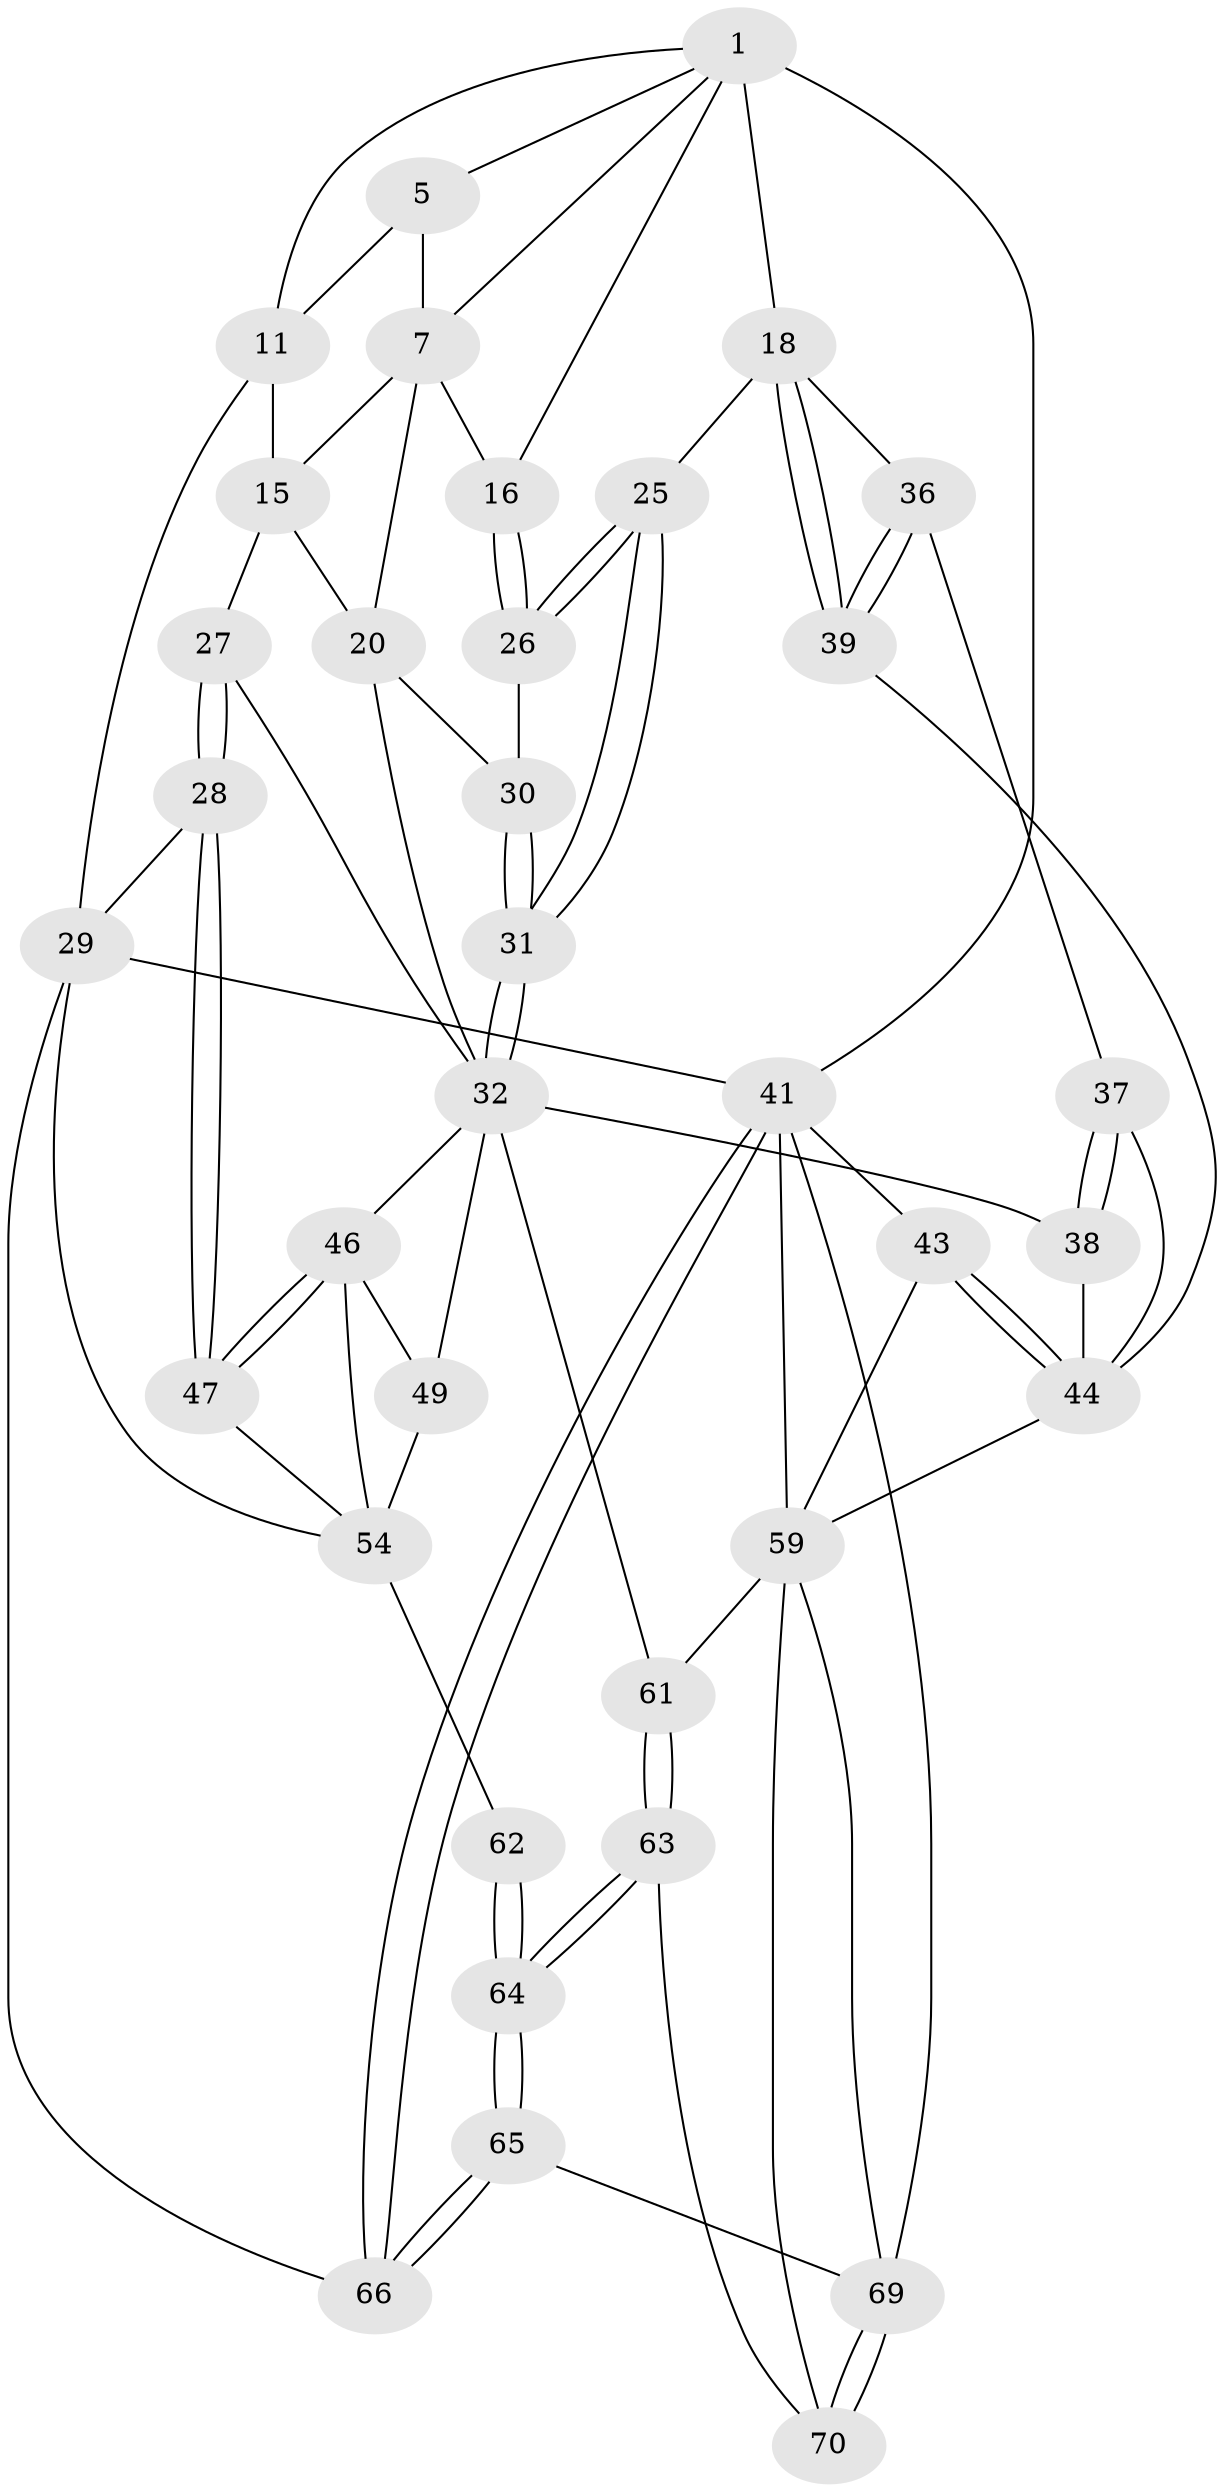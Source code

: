 // original degree distribution, {3: 0.027777777777777776, 5: 0.5277777777777778, 4: 0.2361111111111111, 6: 0.20833333333333334}
// Generated by graph-tools (version 1.1) at 2025/17/03/09/25 04:17:08]
// undirected, 36 vertices, 86 edges
graph export_dot {
graph [start="1"]
  node [color=gray90,style=filled];
  1 [pos="+0.8554208507723351+0",super="+2+6"];
  5 [pos="+0.4704301285468404+0",super="+8"];
  7 [pos="+0.5023061461127243+0.15997992719271953",super="+13"];
  11 [pos="+0.021399674067813113+0.04220367939679862",super="+12"];
  15 [pos="+0.27583550687700703+0.2514410800926835",super="+23"];
  16 [pos="+0.6973742726544921+0.29865656499160415"];
  18 [pos="+1+0.21490095815980753",super="+19"];
  20 [pos="+0.5432916274610738+0.4029241693729812",super="+21"];
  25 [pos="+0.7499453775225536+0.4282267462190437"];
  26 [pos="+0.7003872386144818+0.34477477747170276"];
  27 [pos="+0.27375804001271525+0.489159036974068"];
  28 [pos="+0+0.4686555974178147"];
  29 [pos="+0+0.46251775250835425",super="+40"];
  30 [pos="+0.5846673115947465+0.41921747606728865"];
  31 [pos="+0.603057480728228+0.5996822066976049"];
  32 [pos="+0.5830403048225101+0.6509455925843154",super="+33"];
  36 [pos="+0.8538371497922486+0.49173459406658115"];
  37 [pos="+0.863838772070083+0.5355281232637483",super="+51"];
  38 [pos="+0.6332666907379761+0.6688852418766259"];
  39 [pos="+1+0.30665597622347945"];
  41 [pos="+0+1",super="+42"];
  43 [pos="+1+1"];
  44 [pos="+1+0.860239798588615",super="+45+52"];
  46 [pos="+0.2960155887284566+0.6758977274362012",super="+50"];
  47 [pos="+0.13350939589510893+0.7258646607093632"];
  49 [pos="+0.4213984538738133+0.7440656870561778"];
  54 [pos="+0.26097179614520916+0.8054177227032929",super="+58+55"];
  59 [pos="+0.7932627305111863+0.821678783870069",super="+60+67"];
  61 [pos="+0.5139935559978865+0.8550355079300271"];
  62 [pos="+0.2723924060523589+0.9798326660441219"];
  63 [pos="+0.513675406842782+0.8701793304353299"];
  64 [pos="+0.29461772057883673+1"];
  65 [pos="+0.26483348591592315+1"];
  66 [pos="+0+1"];
  69 [pos="+0.6475061520504922+1",super="+72"];
  70 [pos="+0.6404897664882584+1"];
  1 -- 5;
  1 -- 41 [weight=2];
  1 -- 11;
  1 -- 16;
  1 -- 18 [weight=2];
  1 -- 7;
  5 -- 11;
  5 -- 7;
  7 -- 16;
  7 -- 20 [weight=2];
  7 -- 15;
  11 -- 15;
  11 -- 29;
  15 -- 27;
  15 -- 20;
  16 -- 26;
  16 -- 26;
  18 -- 39;
  18 -- 39;
  18 -- 36;
  18 -- 25;
  20 -- 30;
  20 -- 32;
  25 -- 26;
  25 -- 26;
  25 -- 31;
  25 -- 31;
  26 -- 30;
  27 -- 28;
  27 -- 28;
  27 -- 32;
  28 -- 29;
  28 -- 47;
  28 -- 47;
  29 -- 41;
  29 -- 66;
  29 -- 54;
  30 -- 31;
  30 -- 31;
  31 -- 32;
  31 -- 32;
  32 -- 38;
  32 -- 49;
  32 -- 61;
  32 -- 46;
  36 -- 37;
  36 -- 39;
  36 -- 39;
  37 -- 38;
  37 -- 38;
  37 -- 44 [weight=2];
  38 -- 44;
  39 -- 44;
  41 -- 66;
  41 -- 66;
  41 -- 43;
  41 -- 69;
  41 -- 59;
  43 -- 44;
  43 -- 44;
  43 -- 59;
  44 -- 59;
  46 -- 47;
  46 -- 47;
  46 -- 54;
  46 -- 49;
  47 -- 54;
  49 -- 54;
  54 -- 62 [weight=2];
  59 -- 61;
  59 -- 70;
  59 -- 69;
  61 -- 63;
  61 -- 63;
  62 -- 64;
  62 -- 64;
  63 -- 64;
  63 -- 64;
  63 -- 70;
  64 -- 65;
  64 -- 65;
  65 -- 66;
  65 -- 66;
  65 -- 69;
  69 -- 70;
  69 -- 70;
}
